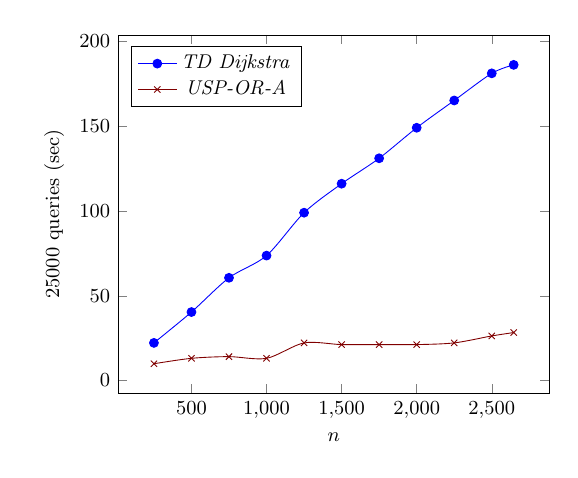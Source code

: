 \tikzstyle{textstyle}=[font=\fontsize{9}{9}\selectfont]
\begin{tikzpicture}[textstyle, scale=0.8]
    \begin{axis}[
        xlabel={$n$},
        ylabel={$25000$ queries (sec)},
		legend pos=north west
        ]
        
    \addplot[smooth,mark=*,color=blue] plot coordinates {
		(250,22.2)
		(500,40.4)
		(750,60.6)
		(1000,73.7)
		(1250,99.0)
		(1500,116.1)
		(1750,131.1)
		(2000,149.1)
		(2250,165.2)
		(2500,181.2)
		(2646,186.2)
    };
    \addlegendentry{\textit{TD Dijkstra}}
    
    \addplot[smooth,mark=x,color=black!50!red] plot coordinates {
		(250,9.9)
		(500,13.1)
		(750,14.1)
		(1000,13.1)
		(1250,22.2)
		(1500,21.2)
		(1750,21.2)
		(2000,21.2)
		(2250,22.2)
		(2500,26.3)
		(2646,28.3)
    };
    \addlegendentry{\textit{USP-OR-A}}
    
    \end{axis}
\end{tikzpicture}
